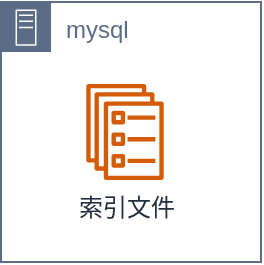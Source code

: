 <mxfile version="18.0.2" type="github">
  <diagram id="joOW2vq79MCuJQkcWWh2" name="第 1 页">
    <mxGraphModel dx="782" dy="-734" grid="1" gridSize="10" guides="1" tooltips="1" connect="1" arrows="1" fold="1" page="1" pageScale="1" pageWidth="827" pageHeight="1169" math="0" shadow="0">
      <root>
        <mxCell id="0" />
        <mxCell id="1" parent="0" />
        <mxCell id="KNGr1SZK-Wc46Vhb0jx4-1" value="mysql" style="points=[[0,0],[0.25,0],[0.5,0],[0.75,0],[1,0],[1,0.25],[1,0.5],[1,0.75],[1,1],[0.75,1],[0.5,1],[0.25,1],[0,1],[0,0.75],[0,0.5],[0,0.25]];outlineConnect=0;gradientColor=none;html=1;whiteSpace=wrap;fontSize=12;fontStyle=0;container=1;pointerEvents=0;collapsible=0;recursiveResize=0;shape=mxgraph.aws4.group;grIcon=mxgraph.aws4.group_on_premise;strokeColor=#5A6C86;fillColor=none;verticalAlign=top;align=left;spacingLeft=30;fontColor=#5A6C86;dashed=0;" vertex="1" parent="1">
          <mxGeometry x="235.5" y="1300" width="130" height="130" as="geometry" />
        </mxCell>
        <mxCell id="KNGr1SZK-Wc46Vhb0jx4-2" value="索引文件" style="sketch=0;outlineConnect=0;fontColor=#232F3E;gradientColor=none;fillColor=#D45B07;strokeColor=none;dashed=0;verticalLabelPosition=bottom;verticalAlign=top;align=center;html=1;fontSize=12;fontStyle=0;aspect=fixed;pointerEvents=1;shape=mxgraph.aws4.ecs_service;" vertex="1" parent="KNGr1SZK-Wc46Vhb0jx4-1">
          <mxGeometry x="42.5" y="41" width="39" height="48" as="geometry" />
        </mxCell>
      </root>
    </mxGraphModel>
  </diagram>
</mxfile>
